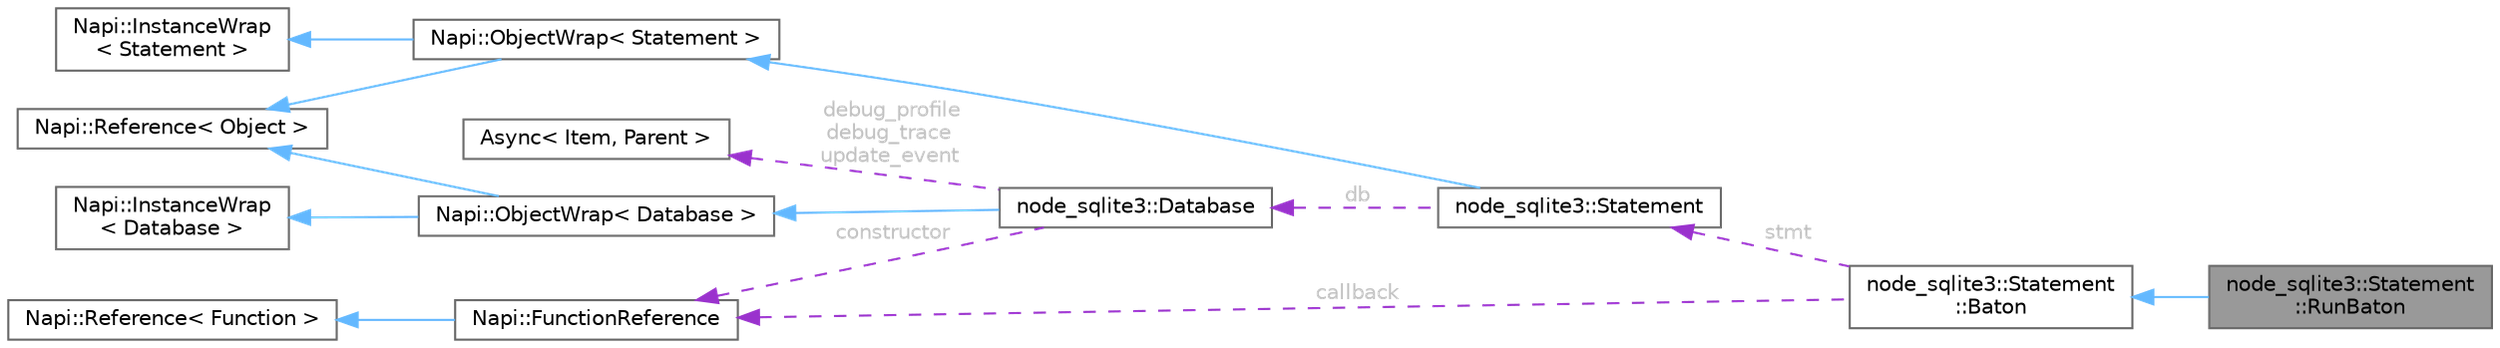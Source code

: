 digraph "node_sqlite3::Statement::RunBaton"
{
 // LATEX_PDF_SIZE
  bgcolor="transparent";
  edge [fontname=Helvetica,fontsize=10,labelfontname=Helvetica,labelfontsize=10];
  node [fontname=Helvetica,fontsize=10,shape=box,height=0.2,width=0.4];
  rankdir="LR";
  Node1 [id="Node000001",label="node_sqlite3::Statement\l::RunBaton",height=0.2,width=0.4,color="gray40", fillcolor="grey60", style="filled", fontcolor="black",tooltip=" "];
  Node2 -> Node1 [id="edge14_Node000001_Node000002",dir="back",color="steelblue1",style="solid",tooltip=" "];
  Node2 [id="Node000002",label="node_sqlite3::Statement\l::Baton",height=0.2,width=0.4,color="gray40", fillcolor="white", style="filled",URL="$structnode__sqlite3_1_1_statement_1_1_baton.html",tooltip=" "];
  Node3 -> Node2 [id="edge15_Node000002_Node000003",dir="back",color="darkorchid3",style="dashed",tooltip=" ",label=" stmt",fontcolor="grey" ];
  Node3 [id="Node000003",label="node_sqlite3::Statement",height=0.2,width=0.4,color="gray40", fillcolor="white", style="filled",URL="$classnode__sqlite3_1_1_statement.html",tooltip=" "];
  Node4 -> Node3 [id="edge16_Node000003_Node000004",dir="back",color="steelblue1",style="solid",tooltip=" "];
  Node4 [id="Node000004",label="Napi::ObjectWrap\< Statement \>",height=0.2,width=0.4,color="gray40", fillcolor="white", style="filled",URL="$class_napi_1_1_object_wrap.html",tooltip=" "];
  Node5 -> Node4 [id="edge17_Node000004_Node000005",dir="back",color="steelblue1",style="solid",tooltip=" "];
  Node5 [id="Node000005",label="Napi::InstanceWrap\l\< Statement \>",height=0.2,width=0.4,color="gray40", fillcolor="white", style="filled",URL="$class_napi_1_1_instance_wrap.html",tooltip=" "];
  Node6 -> Node4 [id="edge18_Node000004_Node000006",dir="back",color="steelblue1",style="solid",tooltip=" "];
  Node6 [id="Node000006",label="Napi::Reference\< Object \>",height=0.2,width=0.4,color="gray40", fillcolor="white", style="filled",URL="$class_napi_1_1_reference.html",tooltip=" "];
  Node7 -> Node3 [id="edge19_Node000003_Node000007",dir="back",color="darkorchid3",style="dashed",tooltip=" ",label=" db",fontcolor="grey" ];
  Node7 [id="Node000007",label="node_sqlite3::Database",height=0.2,width=0.4,color="gray40", fillcolor="white", style="filled",URL="$classnode__sqlite3_1_1_database.html",tooltip=" "];
  Node8 -> Node7 [id="edge20_Node000007_Node000008",dir="back",color="steelblue1",style="solid",tooltip=" "];
  Node8 [id="Node000008",label="Napi::ObjectWrap\< Database \>",height=0.2,width=0.4,color="gray40", fillcolor="white", style="filled",URL="$class_napi_1_1_object_wrap.html",tooltip=" "];
  Node9 -> Node8 [id="edge21_Node000008_Node000009",dir="back",color="steelblue1",style="solid",tooltip=" "];
  Node9 [id="Node000009",label="Napi::InstanceWrap\l\< Database \>",height=0.2,width=0.4,color="gray40", fillcolor="white", style="filled",URL="$class_napi_1_1_instance_wrap.html",tooltip=" "];
  Node6 -> Node8 [id="edge22_Node000008_Node000006",dir="back",color="steelblue1",style="solid",tooltip=" "];
  Node10 -> Node7 [id="edge23_Node000007_Node000010",dir="back",color="darkorchid3",style="dashed",tooltip=" ",label=" constructor",fontcolor="grey" ];
  Node10 [id="Node000010",label="Napi::FunctionReference",height=0.2,width=0.4,color="gray40", fillcolor="white", style="filled",URL="$class_napi_1_1_function_reference.html",tooltip=" "];
  Node11 -> Node10 [id="edge24_Node000010_Node000011",dir="back",color="steelblue1",style="solid",tooltip=" "];
  Node11 [id="Node000011",label="Napi::Reference\< Function \>",height=0.2,width=0.4,color="gray40", fillcolor="white", style="filled",URL="$class_napi_1_1_reference.html",tooltip=" "];
  Node12 -> Node7 [id="edge25_Node000007_Node000012",dir="back",color="darkorchid3",style="dashed",tooltip=" ",label=" debug_profile\ndebug_trace\nupdate_event",fontcolor="grey" ];
  Node12 [id="Node000012",label="Async\< Item, Parent \>",height=0.2,width=0.4,color="gray40", fillcolor="white", style="filled",URL="$class_async.html",tooltip=" "];
  Node10 -> Node2 [id="edge26_Node000002_Node000010",dir="back",color="darkorchid3",style="dashed",tooltip=" ",label=" callback",fontcolor="grey" ];
}
